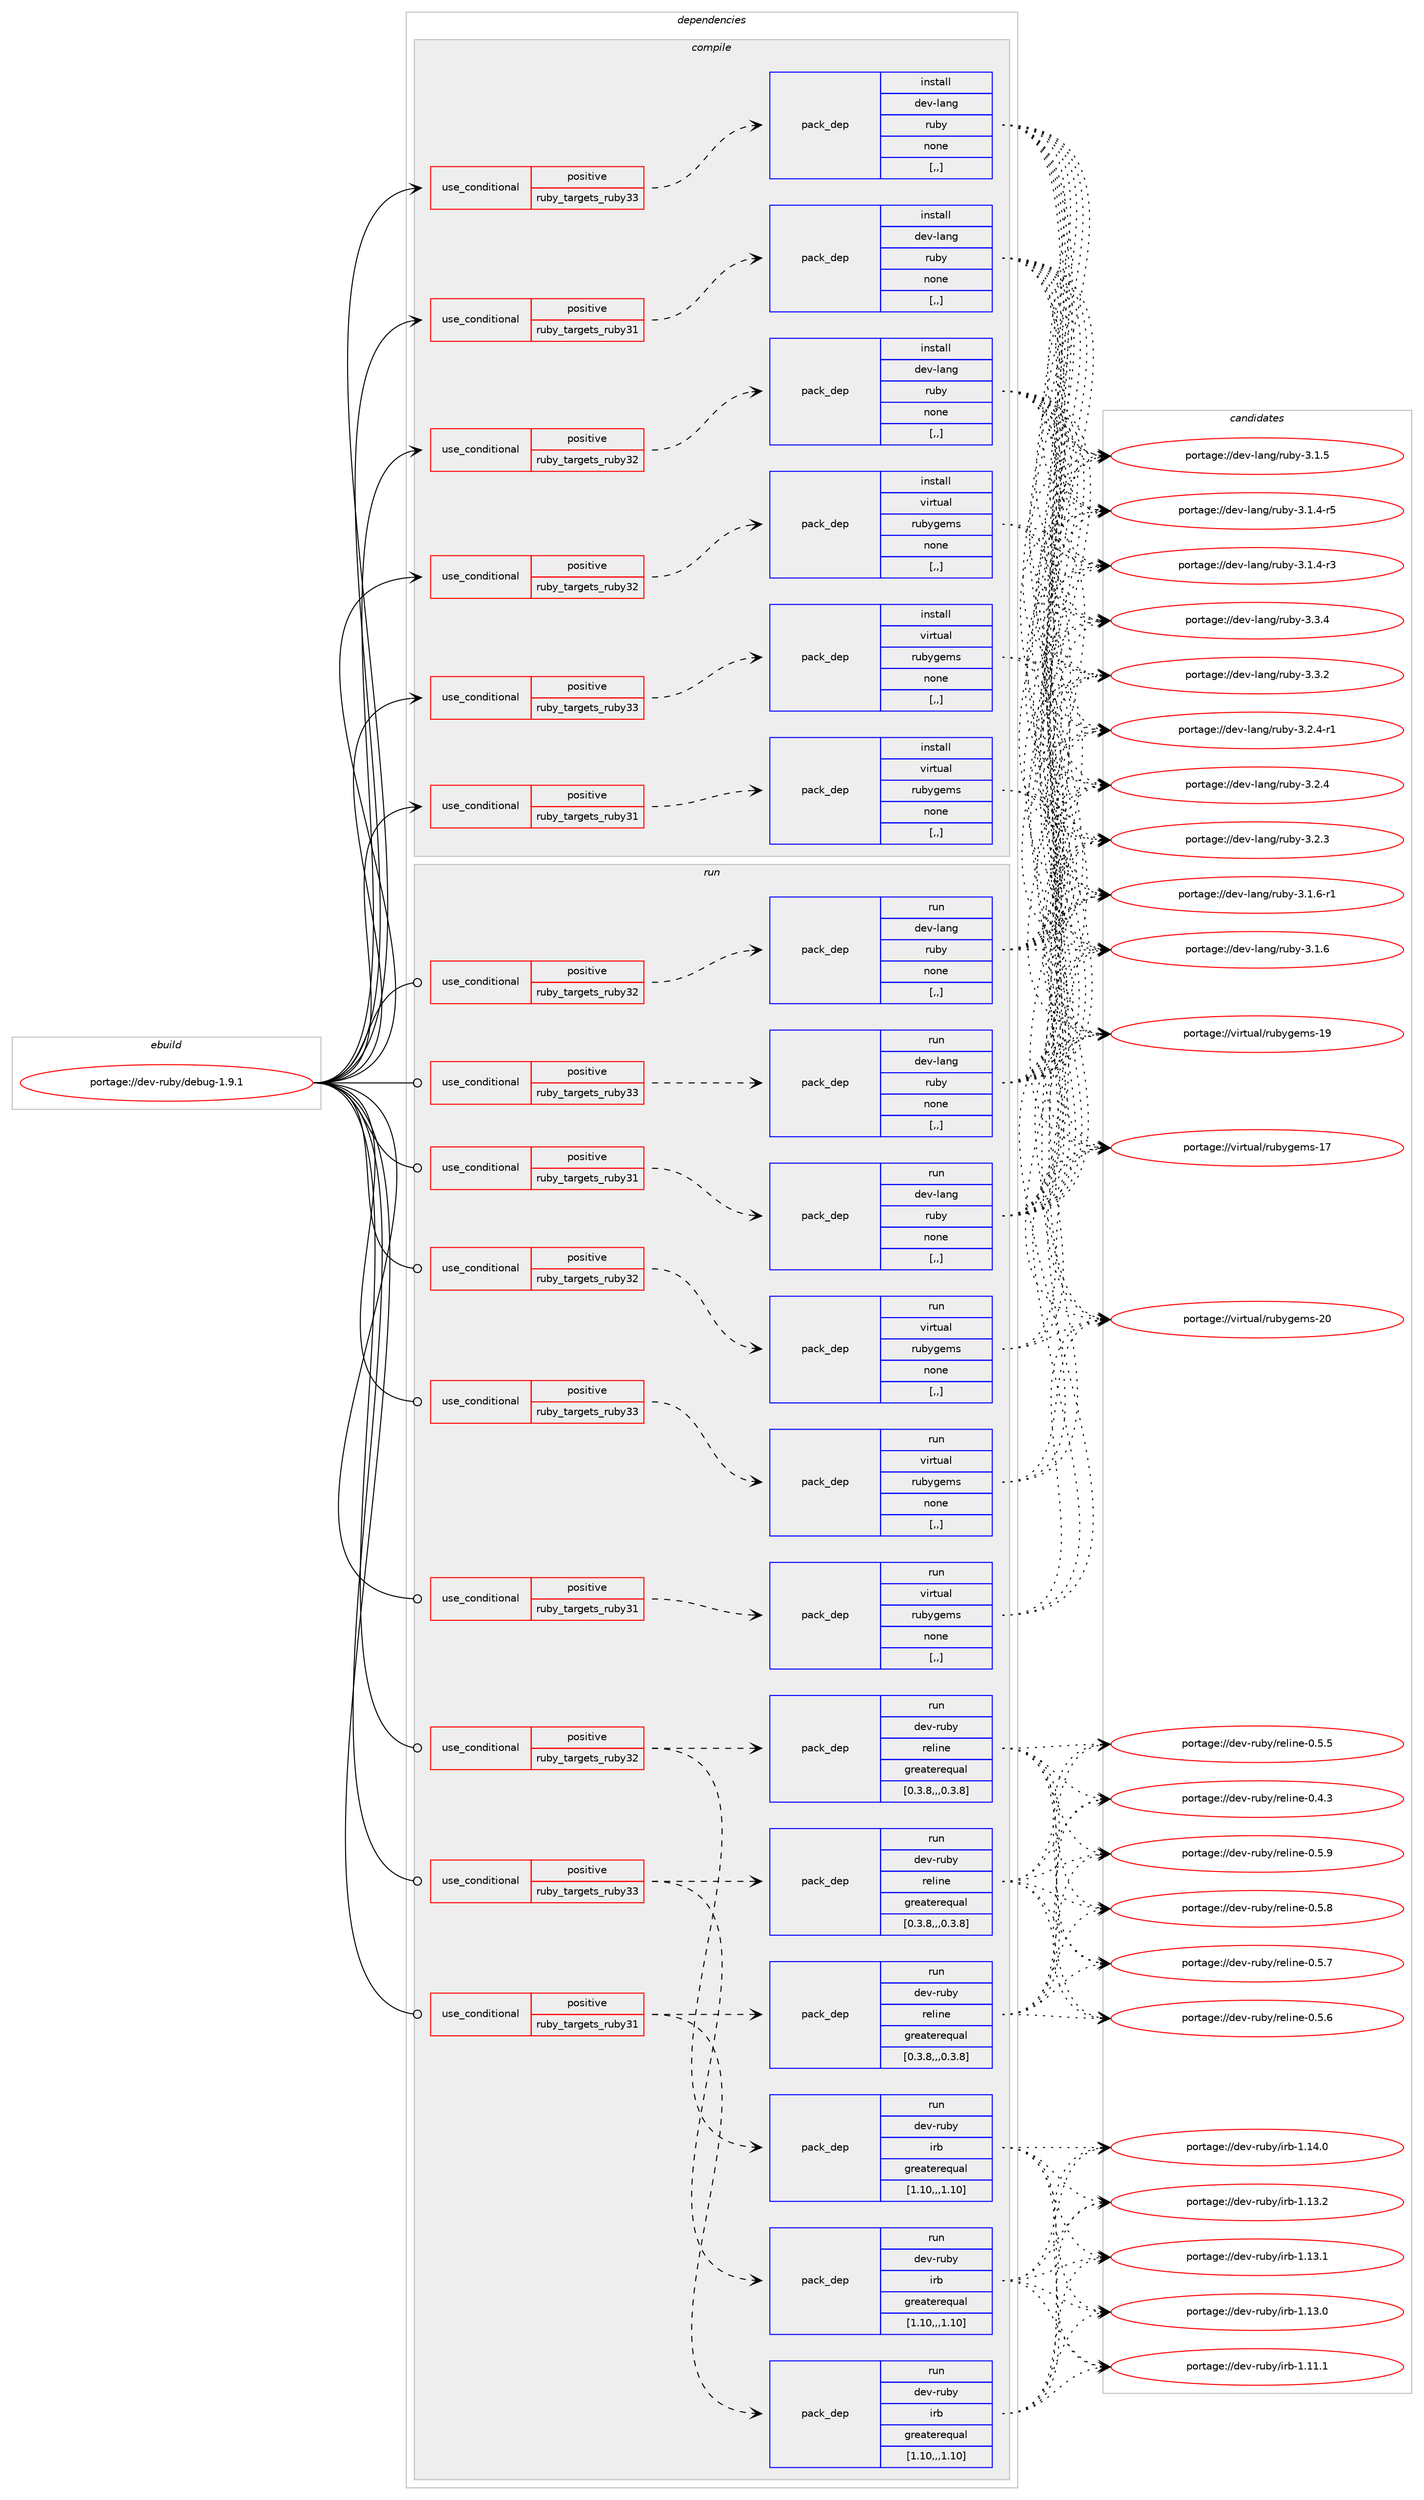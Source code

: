 digraph prolog {

# *************
# Graph options
# *************

newrank=true;
concentrate=true;
compound=true;
graph [rankdir=LR,fontname=Helvetica,fontsize=10,ranksep=1.5];#, ranksep=2.5, nodesep=0.2];
edge  [arrowhead=vee];
node  [fontname=Helvetica,fontsize=10];

# **********
# The ebuild
# **********

subgraph cluster_leftcol {
color=gray;
rank=same;
label=<<i>ebuild</i>>;
id [label="portage://dev-ruby/debug-1.9.1", color=red, width=4, href="../dev-ruby/debug-1.9.1.svg"];
}

# ****************
# The dependencies
# ****************

subgraph cluster_midcol {
color=gray;
label=<<i>dependencies</i>>;
subgraph cluster_compile {
fillcolor="#eeeeee";
style=filled;
label=<<i>compile</i>>;
subgraph cond46266 {
dependency180423 [label=<<TABLE BORDER="0" CELLBORDER="1" CELLSPACING="0" CELLPADDING="4"><TR><TD ROWSPAN="3" CELLPADDING="10">use_conditional</TD></TR><TR><TD>positive</TD></TR><TR><TD>ruby_targets_ruby31</TD></TR></TABLE>>, shape=none, color=red];
subgraph pack132872 {
dependency180424 [label=<<TABLE BORDER="0" CELLBORDER="1" CELLSPACING="0" CELLPADDING="4" WIDTH="220"><TR><TD ROWSPAN="6" CELLPADDING="30">pack_dep</TD></TR><TR><TD WIDTH="110">install</TD></TR><TR><TD>dev-lang</TD></TR><TR><TD>ruby</TD></TR><TR><TD>none</TD></TR><TR><TD>[,,]</TD></TR></TABLE>>, shape=none, color=blue];
}
dependency180423:e -> dependency180424:w [weight=20,style="dashed",arrowhead="vee"];
}
id:e -> dependency180423:w [weight=20,style="solid",arrowhead="vee"];
subgraph cond46267 {
dependency180425 [label=<<TABLE BORDER="0" CELLBORDER="1" CELLSPACING="0" CELLPADDING="4"><TR><TD ROWSPAN="3" CELLPADDING="10">use_conditional</TD></TR><TR><TD>positive</TD></TR><TR><TD>ruby_targets_ruby31</TD></TR></TABLE>>, shape=none, color=red];
subgraph pack132873 {
dependency180426 [label=<<TABLE BORDER="0" CELLBORDER="1" CELLSPACING="0" CELLPADDING="4" WIDTH="220"><TR><TD ROWSPAN="6" CELLPADDING="30">pack_dep</TD></TR><TR><TD WIDTH="110">install</TD></TR><TR><TD>virtual</TD></TR><TR><TD>rubygems</TD></TR><TR><TD>none</TD></TR><TR><TD>[,,]</TD></TR></TABLE>>, shape=none, color=blue];
}
dependency180425:e -> dependency180426:w [weight=20,style="dashed",arrowhead="vee"];
}
id:e -> dependency180425:w [weight=20,style="solid",arrowhead="vee"];
subgraph cond46268 {
dependency180427 [label=<<TABLE BORDER="0" CELLBORDER="1" CELLSPACING="0" CELLPADDING="4"><TR><TD ROWSPAN="3" CELLPADDING="10">use_conditional</TD></TR><TR><TD>positive</TD></TR><TR><TD>ruby_targets_ruby32</TD></TR></TABLE>>, shape=none, color=red];
subgraph pack132874 {
dependency180428 [label=<<TABLE BORDER="0" CELLBORDER="1" CELLSPACING="0" CELLPADDING="4" WIDTH="220"><TR><TD ROWSPAN="6" CELLPADDING="30">pack_dep</TD></TR><TR><TD WIDTH="110">install</TD></TR><TR><TD>dev-lang</TD></TR><TR><TD>ruby</TD></TR><TR><TD>none</TD></TR><TR><TD>[,,]</TD></TR></TABLE>>, shape=none, color=blue];
}
dependency180427:e -> dependency180428:w [weight=20,style="dashed",arrowhead="vee"];
}
id:e -> dependency180427:w [weight=20,style="solid",arrowhead="vee"];
subgraph cond46269 {
dependency180429 [label=<<TABLE BORDER="0" CELLBORDER="1" CELLSPACING="0" CELLPADDING="4"><TR><TD ROWSPAN="3" CELLPADDING="10">use_conditional</TD></TR><TR><TD>positive</TD></TR><TR><TD>ruby_targets_ruby32</TD></TR></TABLE>>, shape=none, color=red];
subgraph pack132875 {
dependency180430 [label=<<TABLE BORDER="0" CELLBORDER="1" CELLSPACING="0" CELLPADDING="4" WIDTH="220"><TR><TD ROWSPAN="6" CELLPADDING="30">pack_dep</TD></TR><TR><TD WIDTH="110">install</TD></TR><TR><TD>virtual</TD></TR><TR><TD>rubygems</TD></TR><TR><TD>none</TD></TR><TR><TD>[,,]</TD></TR></TABLE>>, shape=none, color=blue];
}
dependency180429:e -> dependency180430:w [weight=20,style="dashed",arrowhead="vee"];
}
id:e -> dependency180429:w [weight=20,style="solid",arrowhead="vee"];
subgraph cond46270 {
dependency180431 [label=<<TABLE BORDER="0" CELLBORDER="1" CELLSPACING="0" CELLPADDING="4"><TR><TD ROWSPAN="3" CELLPADDING="10">use_conditional</TD></TR><TR><TD>positive</TD></TR><TR><TD>ruby_targets_ruby33</TD></TR></TABLE>>, shape=none, color=red];
subgraph pack132876 {
dependency180432 [label=<<TABLE BORDER="0" CELLBORDER="1" CELLSPACING="0" CELLPADDING="4" WIDTH="220"><TR><TD ROWSPAN="6" CELLPADDING="30">pack_dep</TD></TR><TR><TD WIDTH="110">install</TD></TR><TR><TD>dev-lang</TD></TR><TR><TD>ruby</TD></TR><TR><TD>none</TD></TR><TR><TD>[,,]</TD></TR></TABLE>>, shape=none, color=blue];
}
dependency180431:e -> dependency180432:w [weight=20,style="dashed",arrowhead="vee"];
}
id:e -> dependency180431:w [weight=20,style="solid",arrowhead="vee"];
subgraph cond46271 {
dependency180433 [label=<<TABLE BORDER="0" CELLBORDER="1" CELLSPACING="0" CELLPADDING="4"><TR><TD ROWSPAN="3" CELLPADDING="10">use_conditional</TD></TR><TR><TD>positive</TD></TR><TR><TD>ruby_targets_ruby33</TD></TR></TABLE>>, shape=none, color=red];
subgraph pack132877 {
dependency180434 [label=<<TABLE BORDER="0" CELLBORDER="1" CELLSPACING="0" CELLPADDING="4" WIDTH="220"><TR><TD ROWSPAN="6" CELLPADDING="30">pack_dep</TD></TR><TR><TD WIDTH="110">install</TD></TR><TR><TD>virtual</TD></TR><TR><TD>rubygems</TD></TR><TR><TD>none</TD></TR><TR><TD>[,,]</TD></TR></TABLE>>, shape=none, color=blue];
}
dependency180433:e -> dependency180434:w [weight=20,style="dashed",arrowhead="vee"];
}
id:e -> dependency180433:w [weight=20,style="solid",arrowhead="vee"];
}
subgraph cluster_compileandrun {
fillcolor="#eeeeee";
style=filled;
label=<<i>compile and run</i>>;
}
subgraph cluster_run {
fillcolor="#eeeeee";
style=filled;
label=<<i>run</i>>;
subgraph cond46272 {
dependency180435 [label=<<TABLE BORDER="0" CELLBORDER="1" CELLSPACING="0" CELLPADDING="4"><TR><TD ROWSPAN="3" CELLPADDING="10">use_conditional</TD></TR><TR><TD>positive</TD></TR><TR><TD>ruby_targets_ruby31</TD></TR></TABLE>>, shape=none, color=red];
subgraph pack132878 {
dependency180436 [label=<<TABLE BORDER="0" CELLBORDER="1" CELLSPACING="0" CELLPADDING="4" WIDTH="220"><TR><TD ROWSPAN="6" CELLPADDING="30">pack_dep</TD></TR><TR><TD WIDTH="110">run</TD></TR><TR><TD>dev-lang</TD></TR><TR><TD>ruby</TD></TR><TR><TD>none</TD></TR><TR><TD>[,,]</TD></TR></TABLE>>, shape=none, color=blue];
}
dependency180435:e -> dependency180436:w [weight=20,style="dashed",arrowhead="vee"];
}
id:e -> dependency180435:w [weight=20,style="solid",arrowhead="odot"];
subgraph cond46273 {
dependency180437 [label=<<TABLE BORDER="0" CELLBORDER="1" CELLSPACING="0" CELLPADDING="4"><TR><TD ROWSPAN="3" CELLPADDING="10">use_conditional</TD></TR><TR><TD>positive</TD></TR><TR><TD>ruby_targets_ruby31</TD></TR></TABLE>>, shape=none, color=red];
subgraph pack132879 {
dependency180438 [label=<<TABLE BORDER="0" CELLBORDER="1" CELLSPACING="0" CELLPADDING="4" WIDTH="220"><TR><TD ROWSPAN="6" CELLPADDING="30">pack_dep</TD></TR><TR><TD WIDTH="110">run</TD></TR><TR><TD>dev-ruby</TD></TR><TR><TD>irb</TD></TR><TR><TD>greaterequal</TD></TR><TR><TD>[1.10,,,1.10]</TD></TR></TABLE>>, shape=none, color=blue];
}
dependency180437:e -> dependency180438:w [weight=20,style="dashed",arrowhead="vee"];
subgraph pack132880 {
dependency180439 [label=<<TABLE BORDER="0" CELLBORDER="1" CELLSPACING="0" CELLPADDING="4" WIDTH="220"><TR><TD ROWSPAN="6" CELLPADDING="30">pack_dep</TD></TR><TR><TD WIDTH="110">run</TD></TR><TR><TD>dev-ruby</TD></TR><TR><TD>reline</TD></TR><TR><TD>greaterequal</TD></TR><TR><TD>[0.3.8,,,0.3.8]</TD></TR></TABLE>>, shape=none, color=blue];
}
dependency180437:e -> dependency180439:w [weight=20,style="dashed",arrowhead="vee"];
}
id:e -> dependency180437:w [weight=20,style="solid",arrowhead="odot"];
subgraph cond46274 {
dependency180440 [label=<<TABLE BORDER="0" CELLBORDER="1" CELLSPACING="0" CELLPADDING="4"><TR><TD ROWSPAN="3" CELLPADDING="10">use_conditional</TD></TR><TR><TD>positive</TD></TR><TR><TD>ruby_targets_ruby31</TD></TR></TABLE>>, shape=none, color=red];
subgraph pack132881 {
dependency180441 [label=<<TABLE BORDER="0" CELLBORDER="1" CELLSPACING="0" CELLPADDING="4" WIDTH="220"><TR><TD ROWSPAN="6" CELLPADDING="30">pack_dep</TD></TR><TR><TD WIDTH="110">run</TD></TR><TR><TD>virtual</TD></TR><TR><TD>rubygems</TD></TR><TR><TD>none</TD></TR><TR><TD>[,,]</TD></TR></TABLE>>, shape=none, color=blue];
}
dependency180440:e -> dependency180441:w [weight=20,style="dashed",arrowhead="vee"];
}
id:e -> dependency180440:w [weight=20,style="solid",arrowhead="odot"];
subgraph cond46275 {
dependency180442 [label=<<TABLE BORDER="0" CELLBORDER="1" CELLSPACING="0" CELLPADDING="4"><TR><TD ROWSPAN="3" CELLPADDING="10">use_conditional</TD></TR><TR><TD>positive</TD></TR><TR><TD>ruby_targets_ruby32</TD></TR></TABLE>>, shape=none, color=red];
subgraph pack132882 {
dependency180443 [label=<<TABLE BORDER="0" CELLBORDER="1" CELLSPACING="0" CELLPADDING="4" WIDTH="220"><TR><TD ROWSPAN="6" CELLPADDING="30">pack_dep</TD></TR><TR><TD WIDTH="110">run</TD></TR><TR><TD>dev-lang</TD></TR><TR><TD>ruby</TD></TR><TR><TD>none</TD></TR><TR><TD>[,,]</TD></TR></TABLE>>, shape=none, color=blue];
}
dependency180442:e -> dependency180443:w [weight=20,style="dashed",arrowhead="vee"];
}
id:e -> dependency180442:w [weight=20,style="solid",arrowhead="odot"];
subgraph cond46276 {
dependency180444 [label=<<TABLE BORDER="0" CELLBORDER="1" CELLSPACING="0" CELLPADDING="4"><TR><TD ROWSPAN="3" CELLPADDING="10">use_conditional</TD></TR><TR><TD>positive</TD></TR><TR><TD>ruby_targets_ruby32</TD></TR></TABLE>>, shape=none, color=red];
subgraph pack132883 {
dependency180445 [label=<<TABLE BORDER="0" CELLBORDER="1" CELLSPACING="0" CELLPADDING="4" WIDTH="220"><TR><TD ROWSPAN="6" CELLPADDING="30">pack_dep</TD></TR><TR><TD WIDTH="110">run</TD></TR><TR><TD>dev-ruby</TD></TR><TR><TD>irb</TD></TR><TR><TD>greaterequal</TD></TR><TR><TD>[1.10,,,1.10]</TD></TR></TABLE>>, shape=none, color=blue];
}
dependency180444:e -> dependency180445:w [weight=20,style="dashed",arrowhead="vee"];
subgraph pack132884 {
dependency180446 [label=<<TABLE BORDER="0" CELLBORDER="1" CELLSPACING="0" CELLPADDING="4" WIDTH="220"><TR><TD ROWSPAN="6" CELLPADDING="30">pack_dep</TD></TR><TR><TD WIDTH="110">run</TD></TR><TR><TD>dev-ruby</TD></TR><TR><TD>reline</TD></TR><TR><TD>greaterequal</TD></TR><TR><TD>[0.3.8,,,0.3.8]</TD></TR></TABLE>>, shape=none, color=blue];
}
dependency180444:e -> dependency180446:w [weight=20,style="dashed",arrowhead="vee"];
}
id:e -> dependency180444:w [weight=20,style="solid",arrowhead="odot"];
subgraph cond46277 {
dependency180447 [label=<<TABLE BORDER="0" CELLBORDER="1" CELLSPACING="0" CELLPADDING="4"><TR><TD ROWSPAN="3" CELLPADDING="10">use_conditional</TD></TR><TR><TD>positive</TD></TR><TR><TD>ruby_targets_ruby32</TD></TR></TABLE>>, shape=none, color=red];
subgraph pack132885 {
dependency180448 [label=<<TABLE BORDER="0" CELLBORDER="1" CELLSPACING="0" CELLPADDING="4" WIDTH="220"><TR><TD ROWSPAN="6" CELLPADDING="30">pack_dep</TD></TR><TR><TD WIDTH="110">run</TD></TR><TR><TD>virtual</TD></TR><TR><TD>rubygems</TD></TR><TR><TD>none</TD></TR><TR><TD>[,,]</TD></TR></TABLE>>, shape=none, color=blue];
}
dependency180447:e -> dependency180448:w [weight=20,style="dashed",arrowhead="vee"];
}
id:e -> dependency180447:w [weight=20,style="solid",arrowhead="odot"];
subgraph cond46278 {
dependency180449 [label=<<TABLE BORDER="0" CELLBORDER="1" CELLSPACING="0" CELLPADDING="4"><TR><TD ROWSPAN="3" CELLPADDING="10">use_conditional</TD></TR><TR><TD>positive</TD></TR><TR><TD>ruby_targets_ruby33</TD></TR></TABLE>>, shape=none, color=red];
subgraph pack132886 {
dependency180450 [label=<<TABLE BORDER="0" CELLBORDER="1" CELLSPACING="0" CELLPADDING="4" WIDTH="220"><TR><TD ROWSPAN="6" CELLPADDING="30">pack_dep</TD></TR><TR><TD WIDTH="110">run</TD></TR><TR><TD>dev-lang</TD></TR><TR><TD>ruby</TD></TR><TR><TD>none</TD></TR><TR><TD>[,,]</TD></TR></TABLE>>, shape=none, color=blue];
}
dependency180449:e -> dependency180450:w [weight=20,style="dashed",arrowhead="vee"];
}
id:e -> dependency180449:w [weight=20,style="solid",arrowhead="odot"];
subgraph cond46279 {
dependency180451 [label=<<TABLE BORDER="0" CELLBORDER="1" CELLSPACING="0" CELLPADDING="4"><TR><TD ROWSPAN="3" CELLPADDING="10">use_conditional</TD></TR><TR><TD>positive</TD></TR><TR><TD>ruby_targets_ruby33</TD></TR></TABLE>>, shape=none, color=red];
subgraph pack132887 {
dependency180452 [label=<<TABLE BORDER="0" CELLBORDER="1" CELLSPACING="0" CELLPADDING="4" WIDTH="220"><TR><TD ROWSPAN="6" CELLPADDING="30">pack_dep</TD></TR><TR><TD WIDTH="110">run</TD></TR><TR><TD>dev-ruby</TD></TR><TR><TD>irb</TD></TR><TR><TD>greaterequal</TD></TR><TR><TD>[1.10,,,1.10]</TD></TR></TABLE>>, shape=none, color=blue];
}
dependency180451:e -> dependency180452:w [weight=20,style="dashed",arrowhead="vee"];
subgraph pack132888 {
dependency180453 [label=<<TABLE BORDER="0" CELLBORDER="1" CELLSPACING="0" CELLPADDING="4" WIDTH="220"><TR><TD ROWSPAN="6" CELLPADDING="30">pack_dep</TD></TR><TR><TD WIDTH="110">run</TD></TR><TR><TD>dev-ruby</TD></TR><TR><TD>reline</TD></TR><TR><TD>greaterequal</TD></TR><TR><TD>[0.3.8,,,0.3.8]</TD></TR></TABLE>>, shape=none, color=blue];
}
dependency180451:e -> dependency180453:w [weight=20,style="dashed",arrowhead="vee"];
}
id:e -> dependency180451:w [weight=20,style="solid",arrowhead="odot"];
subgraph cond46280 {
dependency180454 [label=<<TABLE BORDER="0" CELLBORDER="1" CELLSPACING="0" CELLPADDING="4"><TR><TD ROWSPAN="3" CELLPADDING="10">use_conditional</TD></TR><TR><TD>positive</TD></TR><TR><TD>ruby_targets_ruby33</TD></TR></TABLE>>, shape=none, color=red];
subgraph pack132889 {
dependency180455 [label=<<TABLE BORDER="0" CELLBORDER="1" CELLSPACING="0" CELLPADDING="4" WIDTH="220"><TR><TD ROWSPAN="6" CELLPADDING="30">pack_dep</TD></TR><TR><TD WIDTH="110">run</TD></TR><TR><TD>virtual</TD></TR><TR><TD>rubygems</TD></TR><TR><TD>none</TD></TR><TR><TD>[,,]</TD></TR></TABLE>>, shape=none, color=blue];
}
dependency180454:e -> dependency180455:w [weight=20,style="dashed",arrowhead="vee"];
}
id:e -> dependency180454:w [weight=20,style="solid",arrowhead="odot"];
}
}

# **************
# The candidates
# **************

subgraph cluster_choices {
rank=same;
color=gray;
label=<<i>candidates</i>>;

subgraph choice132872 {
color=black;
nodesep=1;
choice10010111845108971101034711411798121455146514652 [label="portage://dev-lang/ruby-3.3.4", color=red, width=4,href="../dev-lang/ruby-3.3.4.svg"];
choice10010111845108971101034711411798121455146514650 [label="portage://dev-lang/ruby-3.3.2", color=red, width=4,href="../dev-lang/ruby-3.3.2.svg"];
choice100101118451089711010347114117981214551465046524511449 [label="portage://dev-lang/ruby-3.2.4-r1", color=red, width=4,href="../dev-lang/ruby-3.2.4-r1.svg"];
choice10010111845108971101034711411798121455146504652 [label="portage://dev-lang/ruby-3.2.4", color=red, width=4,href="../dev-lang/ruby-3.2.4.svg"];
choice10010111845108971101034711411798121455146504651 [label="portage://dev-lang/ruby-3.2.3", color=red, width=4,href="../dev-lang/ruby-3.2.3.svg"];
choice100101118451089711010347114117981214551464946544511449 [label="portage://dev-lang/ruby-3.1.6-r1", color=red, width=4,href="../dev-lang/ruby-3.1.6-r1.svg"];
choice10010111845108971101034711411798121455146494654 [label="portage://dev-lang/ruby-3.1.6", color=red, width=4,href="../dev-lang/ruby-3.1.6.svg"];
choice10010111845108971101034711411798121455146494653 [label="portage://dev-lang/ruby-3.1.5", color=red, width=4,href="../dev-lang/ruby-3.1.5.svg"];
choice100101118451089711010347114117981214551464946524511453 [label="portage://dev-lang/ruby-3.1.4-r5", color=red, width=4,href="../dev-lang/ruby-3.1.4-r5.svg"];
choice100101118451089711010347114117981214551464946524511451 [label="portage://dev-lang/ruby-3.1.4-r3", color=red, width=4,href="../dev-lang/ruby-3.1.4-r3.svg"];
dependency180424:e -> choice10010111845108971101034711411798121455146514652:w [style=dotted,weight="100"];
dependency180424:e -> choice10010111845108971101034711411798121455146514650:w [style=dotted,weight="100"];
dependency180424:e -> choice100101118451089711010347114117981214551465046524511449:w [style=dotted,weight="100"];
dependency180424:e -> choice10010111845108971101034711411798121455146504652:w [style=dotted,weight="100"];
dependency180424:e -> choice10010111845108971101034711411798121455146504651:w [style=dotted,weight="100"];
dependency180424:e -> choice100101118451089711010347114117981214551464946544511449:w [style=dotted,weight="100"];
dependency180424:e -> choice10010111845108971101034711411798121455146494654:w [style=dotted,weight="100"];
dependency180424:e -> choice10010111845108971101034711411798121455146494653:w [style=dotted,weight="100"];
dependency180424:e -> choice100101118451089711010347114117981214551464946524511453:w [style=dotted,weight="100"];
dependency180424:e -> choice100101118451089711010347114117981214551464946524511451:w [style=dotted,weight="100"];
}
subgraph choice132873 {
color=black;
nodesep=1;
choice118105114116117971084711411798121103101109115455048 [label="portage://virtual/rubygems-20", color=red, width=4,href="../virtual/rubygems-20.svg"];
choice118105114116117971084711411798121103101109115454957 [label="portage://virtual/rubygems-19", color=red, width=4,href="../virtual/rubygems-19.svg"];
choice118105114116117971084711411798121103101109115454955 [label="portage://virtual/rubygems-17", color=red, width=4,href="../virtual/rubygems-17.svg"];
dependency180426:e -> choice118105114116117971084711411798121103101109115455048:w [style=dotted,weight="100"];
dependency180426:e -> choice118105114116117971084711411798121103101109115454957:w [style=dotted,weight="100"];
dependency180426:e -> choice118105114116117971084711411798121103101109115454955:w [style=dotted,weight="100"];
}
subgraph choice132874 {
color=black;
nodesep=1;
choice10010111845108971101034711411798121455146514652 [label="portage://dev-lang/ruby-3.3.4", color=red, width=4,href="../dev-lang/ruby-3.3.4.svg"];
choice10010111845108971101034711411798121455146514650 [label="portage://dev-lang/ruby-3.3.2", color=red, width=4,href="../dev-lang/ruby-3.3.2.svg"];
choice100101118451089711010347114117981214551465046524511449 [label="portage://dev-lang/ruby-3.2.4-r1", color=red, width=4,href="../dev-lang/ruby-3.2.4-r1.svg"];
choice10010111845108971101034711411798121455146504652 [label="portage://dev-lang/ruby-3.2.4", color=red, width=4,href="../dev-lang/ruby-3.2.4.svg"];
choice10010111845108971101034711411798121455146504651 [label="portage://dev-lang/ruby-3.2.3", color=red, width=4,href="../dev-lang/ruby-3.2.3.svg"];
choice100101118451089711010347114117981214551464946544511449 [label="portage://dev-lang/ruby-3.1.6-r1", color=red, width=4,href="../dev-lang/ruby-3.1.6-r1.svg"];
choice10010111845108971101034711411798121455146494654 [label="portage://dev-lang/ruby-3.1.6", color=red, width=4,href="../dev-lang/ruby-3.1.6.svg"];
choice10010111845108971101034711411798121455146494653 [label="portage://dev-lang/ruby-3.1.5", color=red, width=4,href="../dev-lang/ruby-3.1.5.svg"];
choice100101118451089711010347114117981214551464946524511453 [label="portage://dev-lang/ruby-3.1.4-r5", color=red, width=4,href="../dev-lang/ruby-3.1.4-r5.svg"];
choice100101118451089711010347114117981214551464946524511451 [label="portage://dev-lang/ruby-3.1.4-r3", color=red, width=4,href="../dev-lang/ruby-3.1.4-r3.svg"];
dependency180428:e -> choice10010111845108971101034711411798121455146514652:w [style=dotted,weight="100"];
dependency180428:e -> choice10010111845108971101034711411798121455146514650:w [style=dotted,weight="100"];
dependency180428:e -> choice100101118451089711010347114117981214551465046524511449:w [style=dotted,weight="100"];
dependency180428:e -> choice10010111845108971101034711411798121455146504652:w [style=dotted,weight="100"];
dependency180428:e -> choice10010111845108971101034711411798121455146504651:w [style=dotted,weight="100"];
dependency180428:e -> choice100101118451089711010347114117981214551464946544511449:w [style=dotted,weight="100"];
dependency180428:e -> choice10010111845108971101034711411798121455146494654:w [style=dotted,weight="100"];
dependency180428:e -> choice10010111845108971101034711411798121455146494653:w [style=dotted,weight="100"];
dependency180428:e -> choice100101118451089711010347114117981214551464946524511453:w [style=dotted,weight="100"];
dependency180428:e -> choice100101118451089711010347114117981214551464946524511451:w [style=dotted,weight="100"];
}
subgraph choice132875 {
color=black;
nodesep=1;
choice118105114116117971084711411798121103101109115455048 [label="portage://virtual/rubygems-20", color=red, width=4,href="../virtual/rubygems-20.svg"];
choice118105114116117971084711411798121103101109115454957 [label="portage://virtual/rubygems-19", color=red, width=4,href="../virtual/rubygems-19.svg"];
choice118105114116117971084711411798121103101109115454955 [label="portage://virtual/rubygems-17", color=red, width=4,href="../virtual/rubygems-17.svg"];
dependency180430:e -> choice118105114116117971084711411798121103101109115455048:w [style=dotted,weight="100"];
dependency180430:e -> choice118105114116117971084711411798121103101109115454957:w [style=dotted,weight="100"];
dependency180430:e -> choice118105114116117971084711411798121103101109115454955:w [style=dotted,weight="100"];
}
subgraph choice132876 {
color=black;
nodesep=1;
choice10010111845108971101034711411798121455146514652 [label="portage://dev-lang/ruby-3.3.4", color=red, width=4,href="../dev-lang/ruby-3.3.4.svg"];
choice10010111845108971101034711411798121455146514650 [label="portage://dev-lang/ruby-3.3.2", color=red, width=4,href="../dev-lang/ruby-3.3.2.svg"];
choice100101118451089711010347114117981214551465046524511449 [label="portage://dev-lang/ruby-3.2.4-r1", color=red, width=4,href="../dev-lang/ruby-3.2.4-r1.svg"];
choice10010111845108971101034711411798121455146504652 [label="portage://dev-lang/ruby-3.2.4", color=red, width=4,href="../dev-lang/ruby-3.2.4.svg"];
choice10010111845108971101034711411798121455146504651 [label="portage://dev-lang/ruby-3.2.3", color=red, width=4,href="../dev-lang/ruby-3.2.3.svg"];
choice100101118451089711010347114117981214551464946544511449 [label="portage://dev-lang/ruby-3.1.6-r1", color=red, width=4,href="../dev-lang/ruby-3.1.6-r1.svg"];
choice10010111845108971101034711411798121455146494654 [label="portage://dev-lang/ruby-3.1.6", color=red, width=4,href="../dev-lang/ruby-3.1.6.svg"];
choice10010111845108971101034711411798121455146494653 [label="portage://dev-lang/ruby-3.1.5", color=red, width=4,href="../dev-lang/ruby-3.1.5.svg"];
choice100101118451089711010347114117981214551464946524511453 [label="portage://dev-lang/ruby-3.1.4-r5", color=red, width=4,href="../dev-lang/ruby-3.1.4-r5.svg"];
choice100101118451089711010347114117981214551464946524511451 [label="portage://dev-lang/ruby-3.1.4-r3", color=red, width=4,href="../dev-lang/ruby-3.1.4-r3.svg"];
dependency180432:e -> choice10010111845108971101034711411798121455146514652:w [style=dotted,weight="100"];
dependency180432:e -> choice10010111845108971101034711411798121455146514650:w [style=dotted,weight="100"];
dependency180432:e -> choice100101118451089711010347114117981214551465046524511449:w [style=dotted,weight="100"];
dependency180432:e -> choice10010111845108971101034711411798121455146504652:w [style=dotted,weight="100"];
dependency180432:e -> choice10010111845108971101034711411798121455146504651:w [style=dotted,weight="100"];
dependency180432:e -> choice100101118451089711010347114117981214551464946544511449:w [style=dotted,weight="100"];
dependency180432:e -> choice10010111845108971101034711411798121455146494654:w [style=dotted,weight="100"];
dependency180432:e -> choice10010111845108971101034711411798121455146494653:w [style=dotted,weight="100"];
dependency180432:e -> choice100101118451089711010347114117981214551464946524511453:w [style=dotted,weight="100"];
dependency180432:e -> choice100101118451089711010347114117981214551464946524511451:w [style=dotted,weight="100"];
}
subgraph choice132877 {
color=black;
nodesep=1;
choice118105114116117971084711411798121103101109115455048 [label="portage://virtual/rubygems-20", color=red, width=4,href="../virtual/rubygems-20.svg"];
choice118105114116117971084711411798121103101109115454957 [label="portage://virtual/rubygems-19", color=red, width=4,href="../virtual/rubygems-19.svg"];
choice118105114116117971084711411798121103101109115454955 [label="portage://virtual/rubygems-17", color=red, width=4,href="../virtual/rubygems-17.svg"];
dependency180434:e -> choice118105114116117971084711411798121103101109115455048:w [style=dotted,weight="100"];
dependency180434:e -> choice118105114116117971084711411798121103101109115454957:w [style=dotted,weight="100"];
dependency180434:e -> choice118105114116117971084711411798121103101109115454955:w [style=dotted,weight="100"];
}
subgraph choice132878 {
color=black;
nodesep=1;
choice10010111845108971101034711411798121455146514652 [label="portage://dev-lang/ruby-3.3.4", color=red, width=4,href="../dev-lang/ruby-3.3.4.svg"];
choice10010111845108971101034711411798121455146514650 [label="portage://dev-lang/ruby-3.3.2", color=red, width=4,href="../dev-lang/ruby-3.3.2.svg"];
choice100101118451089711010347114117981214551465046524511449 [label="portage://dev-lang/ruby-3.2.4-r1", color=red, width=4,href="../dev-lang/ruby-3.2.4-r1.svg"];
choice10010111845108971101034711411798121455146504652 [label="portage://dev-lang/ruby-3.2.4", color=red, width=4,href="../dev-lang/ruby-3.2.4.svg"];
choice10010111845108971101034711411798121455146504651 [label="portage://dev-lang/ruby-3.2.3", color=red, width=4,href="../dev-lang/ruby-3.2.3.svg"];
choice100101118451089711010347114117981214551464946544511449 [label="portage://dev-lang/ruby-3.1.6-r1", color=red, width=4,href="../dev-lang/ruby-3.1.6-r1.svg"];
choice10010111845108971101034711411798121455146494654 [label="portage://dev-lang/ruby-3.1.6", color=red, width=4,href="../dev-lang/ruby-3.1.6.svg"];
choice10010111845108971101034711411798121455146494653 [label="portage://dev-lang/ruby-3.1.5", color=red, width=4,href="../dev-lang/ruby-3.1.5.svg"];
choice100101118451089711010347114117981214551464946524511453 [label="portage://dev-lang/ruby-3.1.4-r5", color=red, width=4,href="../dev-lang/ruby-3.1.4-r5.svg"];
choice100101118451089711010347114117981214551464946524511451 [label="portage://dev-lang/ruby-3.1.4-r3", color=red, width=4,href="../dev-lang/ruby-3.1.4-r3.svg"];
dependency180436:e -> choice10010111845108971101034711411798121455146514652:w [style=dotted,weight="100"];
dependency180436:e -> choice10010111845108971101034711411798121455146514650:w [style=dotted,weight="100"];
dependency180436:e -> choice100101118451089711010347114117981214551465046524511449:w [style=dotted,weight="100"];
dependency180436:e -> choice10010111845108971101034711411798121455146504652:w [style=dotted,weight="100"];
dependency180436:e -> choice10010111845108971101034711411798121455146504651:w [style=dotted,weight="100"];
dependency180436:e -> choice100101118451089711010347114117981214551464946544511449:w [style=dotted,weight="100"];
dependency180436:e -> choice10010111845108971101034711411798121455146494654:w [style=dotted,weight="100"];
dependency180436:e -> choice10010111845108971101034711411798121455146494653:w [style=dotted,weight="100"];
dependency180436:e -> choice100101118451089711010347114117981214551464946524511453:w [style=dotted,weight="100"];
dependency180436:e -> choice100101118451089711010347114117981214551464946524511451:w [style=dotted,weight="100"];
}
subgraph choice132879 {
color=black;
nodesep=1;
choice1001011184511411798121471051149845494649524648 [label="portage://dev-ruby/irb-1.14.0", color=red, width=4,href="../dev-ruby/irb-1.14.0.svg"];
choice1001011184511411798121471051149845494649514650 [label="portage://dev-ruby/irb-1.13.2", color=red, width=4,href="../dev-ruby/irb-1.13.2.svg"];
choice1001011184511411798121471051149845494649514649 [label="portage://dev-ruby/irb-1.13.1", color=red, width=4,href="../dev-ruby/irb-1.13.1.svg"];
choice1001011184511411798121471051149845494649514648 [label="portage://dev-ruby/irb-1.13.0", color=red, width=4,href="../dev-ruby/irb-1.13.0.svg"];
choice1001011184511411798121471051149845494649494649 [label="portage://dev-ruby/irb-1.11.1", color=red, width=4,href="../dev-ruby/irb-1.11.1.svg"];
dependency180438:e -> choice1001011184511411798121471051149845494649524648:w [style=dotted,weight="100"];
dependency180438:e -> choice1001011184511411798121471051149845494649514650:w [style=dotted,weight="100"];
dependency180438:e -> choice1001011184511411798121471051149845494649514649:w [style=dotted,weight="100"];
dependency180438:e -> choice1001011184511411798121471051149845494649514648:w [style=dotted,weight="100"];
dependency180438:e -> choice1001011184511411798121471051149845494649494649:w [style=dotted,weight="100"];
}
subgraph choice132880 {
color=black;
nodesep=1;
choice100101118451141179812147114101108105110101454846534657 [label="portage://dev-ruby/reline-0.5.9", color=red, width=4,href="../dev-ruby/reline-0.5.9.svg"];
choice100101118451141179812147114101108105110101454846534656 [label="portage://dev-ruby/reline-0.5.8", color=red, width=4,href="../dev-ruby/reline-0.5.8.svg"];
choice100101118451141179812147114101108105110101454846534655 [label="portage://dev-ruby/reline-0.5.7", color=red, width=4,href="../dev-ruby/reline-0.5.7.svg"];
choice100101118451141179812147114101108105110101454846534654 [label="portage://dev-ruby/reline-0.5.6", color=red, width=4,href="../dev-ruby/reline-0.5.6.svg"];
choice100101118451141179812147114101108105110101454846534653 [label="portage://dev-ruby/reline-0.5.5", color=red, width=4,href="../dev-ruby/reline-0.5.5.svg"];
choice100101118451141179812147114101108105110101454846524651 [label="portage://dev-ruby/reline-0.4.3", color=red, width=4,href="../dev-ruby/reline-0.4.3.svg"];
dependency180439:e -> choice100101118451141179812147114101108105110101454846534657:w [style=dotted,weight="100"];
dependency180439:e -> choice100101118451141179812147114101108105110101454846534656:w [style=dotted,weight="100"];
dependency180439:e -> choice100101118451141179812147114101108105110101454846534655:w [style=dotted,weight="100"];
dependency180439:e -> choice100101118451141179812147114101108105110101454846534654:w [style=dotted,weight="100"];
dependency180439:e -> choice100101118451141179812147114101108105110101454846534653:w [style=dotted,weight="100"];
dependency180439:e -> choice100101118451141179812147114101108105110101454846524651:w [style=dotted,weight="100"];
}
subgraph choice132881 {
color=black;
nodesep=1;
choice118105114116117971084711411798121103101109115455048 [label="portage://virtual/rubygems-20", color=red, width=4,href="../virtual/rubygems-20.svg"];
choice118105114116117971084711411798121103101109115454957 [label="portage://virtual/rubygems-19", color=red, width=4,href="../virtual/rubygems-19.svg"];
choice118105114116117971084711411798121103101109115454955 [label="portage://virtual/rubygems-17", color=red, width=4,href="../virtual/rubygems-17.svg"];
dependency180441:e -> choice118105114116117971084711411798121103101109115455048:w [style=dotted,weight="100"];
dependency180441:e -> choice118105114116117971084711411798121103101109115454957:w [style=dotted,weight="100"];
dependency180441:e -> choice118105114116117971084711411798121103101109115454955:w [style=dotted,weight="100"];
}
subgraph choice132882 {
color=black;
nodesep=1;
choice10010111845108971101034711411798121455146514652 [label="portage://dev-lang/ruby-3.3.4", color=red, width=4,href="../dev-lang/ruby-3.3.4.svg"];
choice10010111845108971101034711411798121455146514650 [label="portage://dev-lang/ruby-3.3.2", color=red, width=4,href="../dev-lang/ruby-3.3.2.svg"];
choice100101118451089711010347114117981214551465046524511449 [label="portage://dev-lang/ruby-3.2.4-r1", color=red, width=4,href="../dev-lang/ruby-3.2.4-r1.svg"];
choice10010111845108971101034711411798121455146504652 [label="portage://dev-lang/ruby-3.2.4", color=red, width=4,href="../dev-lang/ruby-3.2.4.svg"];
choice10010111845108971101034711411798121455146504651 [label="portage://dev-lang/ruby-3.2.3", color=red, width=4,href="../dev-lang/ruby-3.2.3.svg"];
choice100101118451089711010347114117981214551464946544511449 [label="portage://dev-lang/ruby-3.1.6-r1", color=red, width=4,href="../dev-lang/ruby-3.1.6-r1.svg"];
choice10010111845108971101034711411798121455146494654 [label="portage://dev-lang/ruby-3.1.6", color=red, width=4,href="../dev-lang/ruby-3.1.6.svg"];
choice10010111845108971101034711411798121455146494653 [label="portage://dev-lang/ruby-3.1.5", color=red, width=4,href="../dev-lang/ruby-3.1.5.svg"];
choice100101118451089711010347114117981214551464946524511453 [label="portage://dev-lang/ruby-3.1.4-r5", color=red, width=4,href="../dev-lang/ruby-3.1.4-r5.svg"];
choice100101118451089711010347114117981214551464946524511451 [label="portage://dev-lang/ruby-3.1.4-r3", color=red, width=4,href="../dev-lang/ruby-3.1.4-r3.svg"];
dependency180443:e -> choice10010111845108971101034711411798121455146514652:w [style=dotted,weight="100"];
dependency180443:e -> choice10010111845108971101034711411798121455146514650:w [style=dotted,weight="100"];
dependency180443:e -> choice100101118451089711010347114117981214551465046524511449:w [style=dotted,weight="100"];
dependency180443:e -> choice10010111845108971101034711411798121455146504652:w [style=dotted,weight="100"];
dependency180443:e -> choice10010111845108971101034711411798121455146504651:w [style=dotted,weight="100"];
dependency180443:e -> choice100101118451089711010347114117981214551464946544511449:w [style=dotted,weight="100"];
dependency180443:e -> choice10010111845108971101034711411798121455146494654:w [style=dotted,weight="100"];
dependency180443:e -> choice10010111845108971101034711411798121455146494653:w [style=dotted,weight="100"];
dependency180443:e -> choice100101118451089711010347114117981214551464946524511453:w [style=dotted,weight="100"];
dependency180443:e -> choice100101118451089711010347114117981214551464946524511451:w [style=dotted,weight="100"];
}
subgraph choice132883 {
color=black;
nodesep=1;
choice1001011184511411798121471051149845494649524648 [label="portage://dev-ruby/irb-1.14.0", color=red, width=4,href="../dev-ruby/irb-1.14.0.svg"];
choice1001011184511411798121471051149845494649514650 [label="portage://dev-ruby/irb-1.13.2", color=red, width=4,href="../dev-ruby/irb-1.13.2.svg"];
choice1001011184511411798121471051149845494649514649 [label="portage://dev-ruby/irb-1.13.1", color=red, width=4,href="../dev-ruby/irb-1.13.1.svg"];
choice1001011184511411798121471051149845494649514648 [label="portage://dev-ruby/irb-1.13.0", color=red, width=4,href="../dev-ruby/irb-1.13.0.svg"];
choice1001011184511411798121471051149845494649494649 [label="portage://dev-ruby/irb-1.11.1", color=red, width=4,href="../dev-ruby/irb-1.11.1.svg"];
dependency180445:e -> choice1001011184511411798121471051149845494649524648:w [style=dotted,weight="100"];
dependency180445:e -> choice1001011184511411798121471051149845494649514650:w [style=dotted,weight="100"];
dependency180445:e -> choice1001011184511411798121471051149845494649514649:w [style=dotted,weight="100"];
dependency180445:e -> choice1001011184511411798121471051149845494649514648:w [style=dotted,weight="100"];
dependency180445:e -> choice1001011184511411798121471051149845494649494649:w [style=dotted,weight="100"];
}
subgraph choice132884 {
color=black;
nodesep=1;
choice100101118451141179812147114101108105110101454846534657 [label="portage://dev-ruby/reline-0.5.9", color=red, width=4,href="../dev-ruby/reline-0.5.9.svg"];
choice100101118451141179812147114101108105110101454846534656 [label="portage://dev-ruby/reline-0.5.8", color=red, width=4,href="../dev-ruby/reline-0.5.8.svg"];
choice100101118451141179812147114101108105110101454846534655 [label="portage://dev-ruby/reline-0.5.7", color=red, width=4,href="../dev-ruby/reline-0.5.7.svg"];
choice100101118451141179812147114101108105110101454846534654 [label="portage://dev-ruby/reline-0.5.6", color=red, width=4,href="../dev-ruby/reline-0.5.6.svg"];
choice100101118451141179812147114101108105110101454846534653 [label="portage://dev-ruby/reline-0.5.5", color=red, width=4,href="../dev-ruby/reline-0.5.5.svg"];
choice100101118451141179812147114101108105110101454846524651 [label="portage://dev-ruby/reline-0.4.3", color=red, width=4,href="../dev-ruby/reline-0.4.3.svg"];
dependency180446:e -> choice100101118451141179812147114101108105110101454846534657:w [style=dotted,weight="100"];
dependency180446:e -> choice100101118451141179812147114101108105110101454846534656:w [style=dotted,weight="100"];
dependency180446:e -> choice100101118451141179812147114101108105110101454846534655:w [style=dotted,weight="100"];
dependency180446:e -> choice100101118451141179812147114101108105110101454846534654:w [style=dotted,weight="100"];
dependency180446:e -> choice100101118451141179812147114101108105110101454846534653:w [style=dotted,weight="100"];
dependency180446:e -> choice100101118451141179812147114101108105110101454846524651:w [style=dotted,weight="100"];
}
subgraph choice132885 {
color=black;
nodesep=1;
choice118105114116117971084711411798121103101109115455048 [label="portage://virtual/rubygems-20", color=red, width=4,href="../virtual/rubygems-20.svg"];
choice118105114116117971084711411798121103101109115454957 [label="portage://virtual/rubygems-19", color=red, width=4,href="../virtual/rubygems-19.svg"];
choice118105114116117971084711411798121103101109115454955 [label="portage://virtual/rubygems-17", color=red, width=4,href="../virtual/rubygems-17.svg"];
dependency180448:e -> choice118105114116117971084711411798121103101109115455048:w [style=dotted,weight="100"];
dependency180448:e -> choice118105114116117971084711411798121103101109115454957:w [style=dotted,weight="100"];
dependency180448:e -> choice118105114116117971084711411798121103101109115454955:w [style=dotted,weight="100"];
}
subgraph choice132886 {
color=black;
nodesep=1;
choice10010111845108971101034711411798121455146514652 [label="portage://dev-lang/ruby-3.3.4", color=red, width=4,href="../dev-lang/ruby-3.3.4.svg"];
choice10010111845108971101034711411798121455146514650 [label="portage://dev-lang/ruby-3.3.2", color=red, width=4,href="../dev-lang/ruby-3.3.2.svg"];
choice100101118451089711010347114117981214551465046524511449 [label="portage://dev-lang/ruby-3.2.4-r1", color=red, width=4,href="../dev-lang/ruby-3.2.4-r1.svg"];
choice10010111845108971101034711411798121455146504652 [label="portage://dev-lang/ruby-3.2.4", color=red, width=4,href="../dev-lang/ruby-3.2.4.svg"];
choice10010111845108971101034711411798121455146504651 [label="portage://dev-lang/ruby-3.2.3", color=red, width=4,href="../dev-lang/ruby-3.2.3.svg"];
choice100101118451089711010347114117981214551464946544511449 [label="portage://dev-lang/ruby-3.1.6-r1", color=red, width=4,href="../dev-lang/ruby-3.1.6-r1.svg"];
choice10010111845108971101034711411798121455146494654 [label="portage://dev-lang/ruby-3.1.6", color=red, width=4,href="../dev-lang/ruby-3.1.6.svg"];
choice10010111845108971101034711411798121455146494653 [label="portage://dev-lang/ruby-3.1.5", color=red, width=4,href="../dev-lang/ruby-3.1.5.svg"];
choice100101118451089711010347114117981214551464946524511453 [label="portage://dev-lang/ruby-3.1.4-r5", color=red, width=4,href="../dev-lang/ruby-3.1.4-r5.svg"];
choice100101118451089711010347114117981214551464946524511451 [label="portage://dev-lang/ruby-3.1.4-r3", color=red, width=4,href="../dev-lang/ruby-3.1.4-r3.svg"];
dependency180450:e -> choice10010111845108971101034711411798121455146514652:w [style=dotted,weight="100"];
dependency180450:e -> choice10010111845108971101034711411798121455146514650:w [style=dotted,weight="100"];
dependency180450:e -> choice100101118451089711010347114117981214551465046524511449:w [style=dotted,weight="100"];
dependency180450:e -> choice10010111845108971101034711411798121455146504652:w [style=dotted,weight="100"];
dependency180450:e -> choice10010111845108971101034711411798121455146504651:w [style=dotted,weight="100"];
dependency180450:e -> choice100101118451089711010347114117981214551464946544511449:w [style=dotted,weight="100"];
dependency180450:e -> choice10010111845108971101034711411798121455146494654:w [style=dotted,weight="100"];
dependency180450:e -> choice10010111845108971101034711411798121455146494653:w [style=dotted,weight="100"];
dependency180450:e -> choice100101118451089711010347114117981214551464946524511453:w [style=dotted,weight="100"];
dependency180450:e -> choice100101118451089711010347114117981214551464946524511451:w [style=dotted,weight="100"];
}
subgraph choice132887 {
color=black;
nodesep=1;
choice1001011184511411798121471051149845494649524648 [label="portage://dev-ruby/irb-1.14.0", color=red, width=4,href="../dev-ruby/irb-1.14.0.svg"];
choice1001011184511411798121471051149845494649514650 [label="portage://dev-ruby/irb-1.13.2", color=red, width=4,href="../dev-ruby/irb-1.13.2.svg"];
choice1001011184511411798121471051149845494649514649 [label="portage://dev-ruby/irb-1.13.1", color=red, width=4,href="../dev-ruby/irb-1.13.1.svg"];
choice1001011184511411798121471051149845494649514648 [label="portage://dev-ruby/irb-1.13.0", color=red, width=4,href="../dev-ruby/irb-1.13.0.svg"];
choice1001011184511411798121471051149845494649494649 [label="portage://dev-ruby/irb-1.11.1", color=red, width=4,href="../dev-ruby/irb-1.11.1.svg"];
dependency180452:e -> choice1001011184511411798121471051149845494649524648:w [style=dotted,weight="100"];
dependency180452:e -> choice1001011184511411798121471051149845494649514650:w [style=dotted,weight="100"];
dependency180452:e -> choice1001011184511411798121471051149845494649514649:w [style=dotted,weight="100"];
dependency180452:e -> choice1001011184511411798121471051149845494649514648:w [style=dotted,weight="100"];
dependency180452:e -> choice1001011184511411798121471051149845494649494649:w [style=dotted,weight="100"];
}
subgraph choice132888 {
color=black;
nodesep=1;
choice100101118451141179812147114101108105110101454846534657 [label="portage://dev-ruby/reline-0.5.9", color=red, width=4,href="../dev-ruby/reline-0.5.9.svg"];
choice100101118451141179812147114101108105110101454846534656 [label="portage://dev-ruby/reline-0.5.8", color=red, width=4,href="../dev-ruby/reline-0.5.8.svg"];
choice100101118451141179812147114101108105110101454846534655 [label="portage://dev-ruby/reline-0.5.7", color=red, width=4,href="../dev-ruby/reline-0.5.7.svg"];
choice100101118451141179812147114101108105110101454846534654 [label="portage://dev-ruby/reline-0.5.6", color=red, width=4,href="../dev-ruby/reline-0.5.6.svg"];
choice100101118451141179812147114101108105110101454846534653 [label="portage://dev-ruby/reline-0.5.5", color=red, width=4,href="../dev-ruby/reline-0.5.5.svg"];
choice100101118451141179812147114101108105110101454846524651 [label="portage://dev-ruby/reline-0.4.3", color=red, width=4,href="../dev-ruby/reline-0.4.3.svg"];
dependency180453:e -> choice100101118451141179812147114101108105110101454846534657:w [style=dotted,weight="100"];
dependency180453:e -> choice100101118451141179812147114101108105110101454846534656:w [style=dotted,weight="100"];
dependency180453:e -> choice100101118451141179812147114101108105110101454846534655:w [style=dotted,weight="100"];
dependency180453:e -> choice100101118451141179812147114101108105110101454846534654:w [style=dotted,weight="100"];
dependency180453:e -> choice100101118451141179812147114101108105110101454846534653:w [style=dotted,weight="100"];
dependency180453:e -> choice100101118451141179812147114101108105110101454846524651:w [style=dotted,weight="100"];
}
subgraph choice132889 {
color=black;
nodesep=1;
choice118105114116117971084711411798121103101109115455048 [label="portage://virtual/rubygems-20", color=red, width=4,href="../virtual/rubygems-20.svg"];
choice118105114116117971084711411798121103101109115454957 [label="portage://virtual/rubygems-19", color=red, width=4,href="../virtual/rubygems-19.svg"];
choice118105114116117971084711411798121103101109115454955 [label="portage://virtual/rubygems-17", color=red, width=4,href="../virtual/rubygems-17.svg"];
dependency180455:e -> choice118105114116117971084711411798121103101109115455048:w [style=dotted,weight="100"];
dependency180455:e -> choice118105114116117971084711411798121103101109115454957:w [style=dotted,weight="100"];
dependency180455:e -> choice118105114116117971084711411798121103101109115454955:w [style=dotted,weight="100"];
}
}

}
